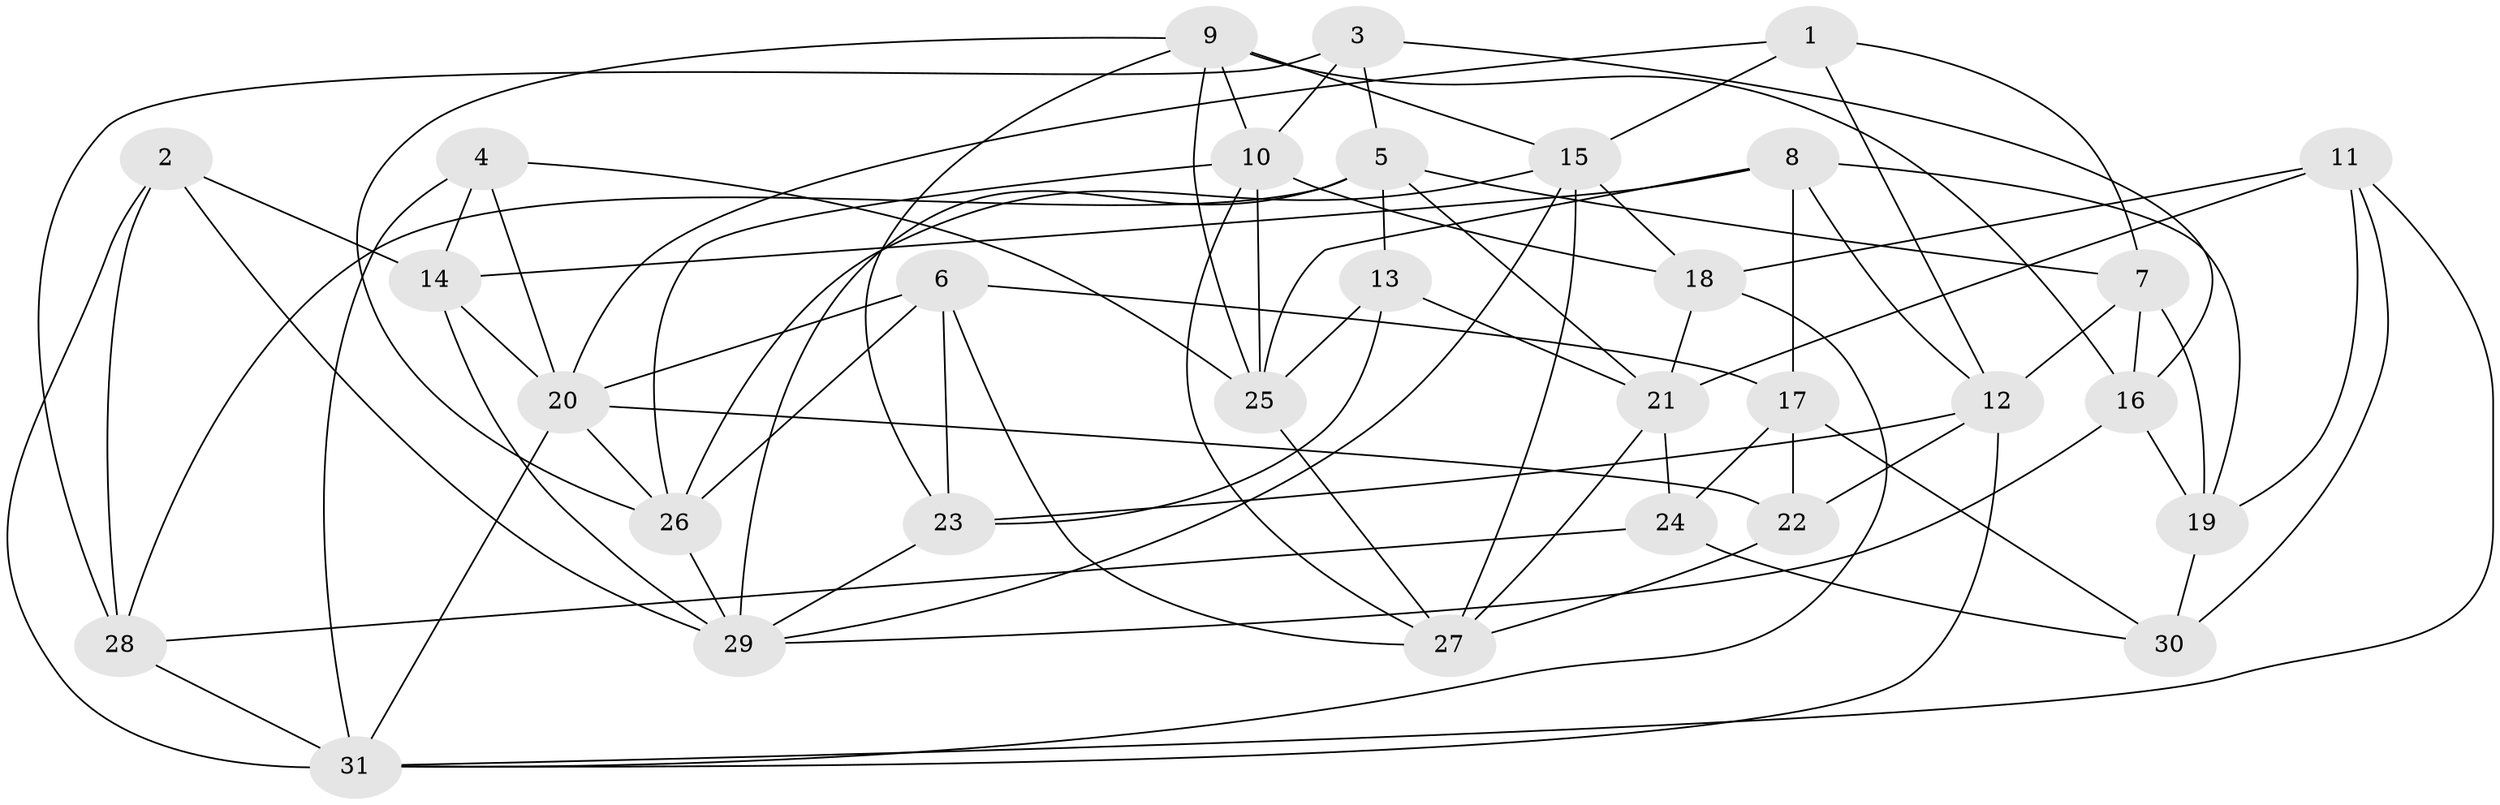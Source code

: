// original degree distribution, {4: 1.0}
// Generated by graph-tools (version 1.1) at 2025/03/03/09/25 03:03:02]
// undirected, 31 vertices, 81 edges
graph export_dot {
graph [start="1"]
  node [color=gray90,style=filled];
  1;
  2;
  3;
  4;
  5;
  6;
  7;
  8;
  9;
  10;
  11;
  12;
  13;
  14;
  15;
  16;
  17;
  18;
  19;
  20;
  21;
  22;
  23;
  24;
  25;
  26;
  27;
  28;
  29;
  30;
  31;
  1 -- 7 [weight=1.0];
  1 -- 12 [weight=1.0];
  1 -- 15 [weight=1.0];
  1 -- 20 [weight=1.0];
  2 -- 14 [weight=1.0];
  2 -- 28 [weight=1.0];
  2 -- 29 [weight=1.0];
  2 -- 31 [weight=1.0];
  3 -- 5 [weight=1.0];
  3 -- 10 [weight=1.0];
  3 -- 16 [weight=1.0];
  3 -- 28 [weight=1.0];
  4 -- 14 [weight=1.0];
  4 -- 20 [weight=1.0];
  4 -- 25 [weight=1.0];
  4 -- 31 [weight=1.0];
  5 -- 7 [weight=1.0];
  5 -- 13 [weight=1.0];
  5 -- 21 [weight=1.0];
  5 -- 28 [weight=1.0];
  5 -- 29 [weight=1.0];
  6 -- 17 [weight=1.0];
  6 -- 20 [weight=1.0];
  6 -- 23 [weight=2.0];
  6 -- 26 [weight=1.0];
  6 -- 27 [weight=1.0];
  7 -- 12 [weight=1.0];
  7 -- 16 [weight=2.0];
  7 -- 19 [weight=1.0];
  8 -- 12 [weight=1.0];
  8 -- 14 [weight=1.0];
  8 -- 17 [weight=2.0];
  8 -- 19 [weight=1.0];
  8 -- 25 [weight=1.0];
  9 -- 10 [weight=1.0];
  9 -- 15 [weight=1.0];
  9 -- 16 [weight=1.0];
  9 -- 23 [weight=1.0];
  9 -- 25 [weight=1.0];
  9 -- 26 [weight=1.0];
  10 -- 18 [weight=1.0];
  10 -- 25 [weight=1.0];
  10 -- 26 [weight=1.0];
  10 -- 27 [weight=1.0];
  11 -- 18 [weight=2.0];
  11 -- 19 [weight=1.0];
  11 -- 21 [weight=1.0];
  11 -- 30 [weight=1.0];
  11 -- 31 [weight=1.0];
  12 -- 22 [weight=1.0];
  12 -- 23 [weight=1.0];
  12 -- 31 [weight=1.0];
  13 -- 21 [weight=1.0];
  13 -- 23 [weight=1.0];
  13 -- 25 [weight=1.0];
  14 -- 20 [weight=1.0];
  14 -- 29 [weight=2.0];
  15 -- 18 [weight=1.0];
  15 -- 26 [weight=1.0];
  15 -- 27 [weight=1.0];
  15 -- 29 [weight=1.0];
  16 -- 19 [weight=1.0];
  16 -- 29 [weight=1.0];
  17 -- 22 [weight=2.0];
  17 -- 24 [weight=1.0];
  17 -- 30 [weight=2.0];
  18 -- 21 [weight=1.0];
  18 -- 31 [weight=1.0];
  19 -- 30 [weight=2.0];
  20 -- 22 [weight=2.0];
  20 -- 26 [weight=1.0];
  20 -- 31 [weight=1.0];
  21 -- 24 [weight=1.0];
  21 -- 27 [weight=1.0];
  22 -- 27 [weight=1.0];
  23 -- 29 [weight=1.0];
  24 -- 28 [weight=1.0];
  24 -- 30 [weight=1.0];
  25 -- 27 [weight=1.0];
  26 -- 29 [weight=1.0];
  28 -- 31 [weight=2.0];
}
